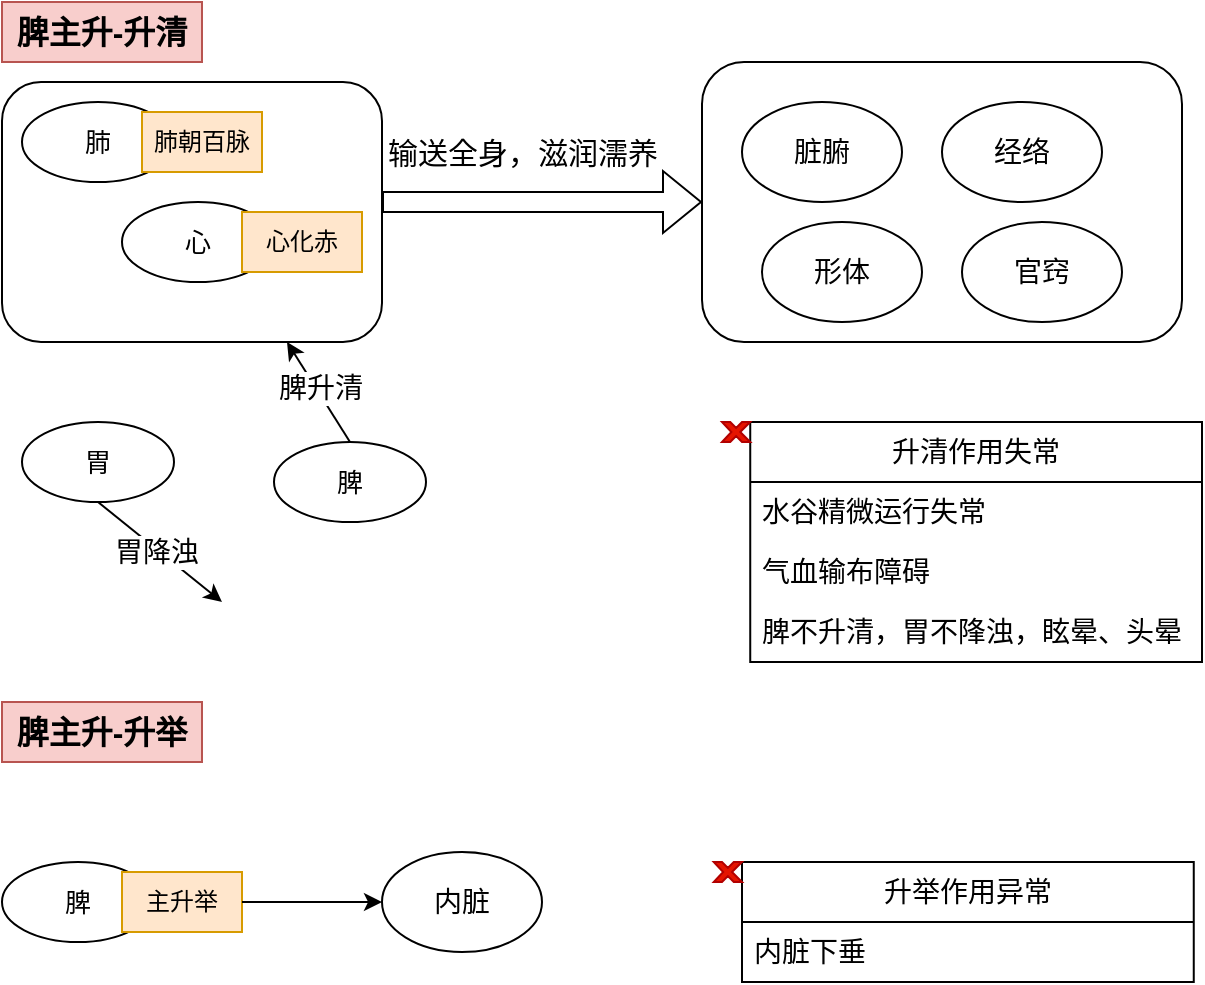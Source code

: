 <mxfile version="22.1.20" type="github">
  <diagram name="第 1 页" id="buYK50_n-58TJnyxpLri">
    <mxGraphModel dx="1050" dy="557" grid="1" gridSize="10" guides="1" tooltips="1" connect="1" arrows="1" fold="1" page="1" pageScale="1" pageWidth="827" pageHeight="1169" math="0" shadow="0">
      <root>
        <mxCell id="0" />
        <mxCell id="1" parent="0" />
        <mxCell id="j9wXNBpga4At5Q3Up0xu-15" value="" style="rounded=1;whiteSpace=wrap;html=1;" vertex="1" parent="1">
          <mxGeometry x="190" y="90" width="190" height="130" as="geometry" />
        </mxCell>
        <mxCell id="j9wXNBpga4At5Q3Up0xu-1" value="" style="group" vertex="1" connectable="0" parent="1">
          <mxGeometry x="200" y="100" width="120" height="40" as="geometry" />
        </mxCell>
        <mxCell id="j9wXNBpga4At5Q3Up0xu-2" value="肺" style="ellipse;whiteSpace=wrap;html=1;fontSize=13;" vertex="1" parent="j9wXNBpga4At5Q3Up0xu-1">
          <mxGeometry width="76" height="40" as="geometry" />
        </mxCell>
        <mxCell id="j9wXNBpga4At5Q3Up0xu-3" value="" style="endArrow=classic;html=1;rounded=0;exitX=1;exitY=0.5;exitDx=0;exitDy=0;" edge="1" parent="j9wXNBpga4At5Q3Up0xu-1" source="j9wXNBpga4At5Q3Up0xu-2" target="j9wXNBpga4At5Q3Up0xu-4">
          <mxGeometry width="50" height="50" relative="1" as="geometry">
            <mxPoint x="127" y="21" as="sourcePoint" />
            <mxPoint x="272" y="20" as="targetPoint" />
          </mxGeometry>
        </mxCell>
        <mxCell id="j9wXNBpga4At5Q3Up0xu-4" value="肺朝百脉" style="text;html=1;strokeColor=#d79b00;fillColor=#ffe6cc;align=center;verticalAlign=middle;whiteSpace=wrap;rounded=0;" vertex="1" parent="j9wXNBpga4At5Q3Up0xu-1">
          <mxGeometry x="60" y="5" width="60" height="30" as="geometry" />
        </mxCell>
        <mxCell id="j9wXNBpga4At5Q3Up0xu-5" value="" style="group" vertex="1" connectable="0" parent="1">
          <mxGeometry x="250" y="150" width="120" height="40" as="geometry" />
        </mxCell>
        <mxCell id="j9wXNBpga4At5Q3Up0xu-6" value="心" style="ellipse;whiteSpace=wrap;html=1;fontSize=13;" vertex="1" parent="j9wXNBpga4At5Q3Up0xu-5">
          <mxGeometry width="76" height="40" as="geometry" />
        </mxCell>
        <mxCell id="j9wXNBpga4At5Q3Up0xu-7" value="" style="endArrow=classic;html=1;rounded=0;exitX=1;exitY=0.5;exitDx=0;exitDy=0;" edge="1" parent="j9wXNBpga4At5Q3Up0xu-5" source="j9wXNBpga4At5Q3Up0xu-6" target="j9wXNBpga4At5Q3Up0xu-8">
          <mxGeometry width="50" height="50" relative="1" as="geometry">
            <mxPoint x="127" y="21" as="sourcePoint" />
            <mxPoint x="272" y="20" as="targetPoint" />
          </mxGeometry>
        </mxCell>
        <mxCell id="j9wXNBpga4At5Q3Up0xu-8" value="心化赤" style="text;html=1;strokeColor=#d79b00;fillColor=#ffe6cc;align=center;verticalAlign=middle;whiteSpace=wrap;rounded=0;" vertex="1" parent="j9wXNBpga4At5Q3Up0xu-5">
          <mxGeometry x="60" y="5" width="60" height="30" as="geometry" />
        </mxCell>
        <mxCell id="j9wXNBpga4At5Q3Up0xu-14" value="" style="endArrow=classic;html=1;rounded=0;exitX=0.5;exitY=0;exitDx=0;exitDy=0;entryX=0.75;entryY=1;entryDx=0;entryDy=0;" edge="1" parent="1" source="j9wXNBpga4At5Q3Up0xu-10" target="j9wXNBpga4At5Q3Up0xu-15">
          <mxGeometry width="50" height="50" relative="1" as="geometry">
            <mxPoint x="430" y="270" as="sourcePoint" />
            <mxPoint x="480" y="220" as="targetPoint" />
          </mxGeometry>
        </mxCell>
        <mxCell id="j9wXNBpga4At5Q3Up0xu-17" value="脾升清" style="edgeLabel;html=1;align=center;verticalAlign=middle;resizable=0;points=[];fontSize=14;" vertex="1" connectable="0" parent="j9wXNBpga4At5Q3Up0xu-14">
          <mxGeometry x="0.066" y="-2" relative="1" as="geometry">
            <mxPoint as="offset" />
          </mxGeometry>
        </mxCell>
        <mxCell id="j9wXNBpga4At5Q3Up0xu-10" value="脾" style="ellipse;whiteSpace=wrap;html=1;fontSize=13;" vertex="1" parent="1">
          <mxGeometry x="326" y="270" width="76" height="40" as="geometry" />
        </mxCell>
        <mxCell id="j9wXNBpga4At5Q3Up0xu-18" value="胃" style="ellipse;whiteSpace=wrap;html=1;fontSize=13;" vertex="1" parent="1">
          <mxGeometry x="200" y="260" width="76" height="40" as="geometry" />
        </mxCell>
        <mxCell id="j9wXNBpga4At5Q3Up0xu-19" value="" style="endArrow=classic;html=1;rounded=0;exitX=0.5;exitY=1;exitDx=0;exitDy=0;" edge="1" parent="1" source="j9wXNBpga4At5Q3Up0xu-18">
          <mxGeometry width="50" height="50" relative="1" as="geometry">
            <mxPoint x="300" y="310" as="sourcePoint" />
            <mxPoint x="300" y="350" as="targetPoint" />
          </mxGeometry>
        </mxCell>
        <mxCell id="j9wXNBpga4At5Q3Up0xu-20" value="胃降浊" style="edgeLabel;html=1;align=center;verticalAlign=middle;resizable=0;points=[];fontSize=14;" vertex="1" connectable="0" parent="j9wXNBpga4At5Q3Up0xu-19">
          <mxGeometry x="-0.062" y="-1" relative="1" as="geometry">
            <mxPoint as="offset" />
          </mxGeometry>
        </mxCell>
        <mxCell id="j9wXNBpga4At5Q3Up0xu-22" value="" style="group" vertex="1" connectable="0" parent="1">
          <mxGeometry x="550" y="260" width="240" height="90" as="geometry" />
        </mxCell>
        <mxCell id="j9wXNBpga4At5Q3Up0xu-23" value="升清作用失常" style="swimlane;fontStyle=0;childLayout=stackLayout;horizontal=1;startSize=30;horizontalStack=0;resizeParent=1;resizeParentMax=0;resizeLast=0;collapsible=1;marginBottom=0;whiteSpace=wrap;html=1;fontSize=14;" vertex="1" parent="j9wXNBpga4At5Q3Up0xu-22">
          <mxGeometry x="14.118" width="225.882" height="120" as="geometry">
            <mxRectangle x="510" y="120" width="150" height="30" as="alternateBounds" />
          </mxGeometry>
        </mxCell>
        <mxCell id="j9wXNBpga4At5Q3Up0xu-24" value="水谷精微运行失常" style="text;strokeColor=none;fillColor=none;align=left;verticalAlign=middle;spacingLeft=4;spacingRight=4;overflow=hidden;points=[[0,0.5],[1,0.5]];portConstraint=eastwest;rotatable=0;whiteSpace=wrap;html=1;fontSize=14;" vertex="1" parent="j9wXNBpga4At5Q3Up0xu-23">
          <mxGeometry y="30" width="225.882" height="30" as="geometry" />
        </mxCell>
        <mxCell id="j9wXNBpga4At5Q3Up0xu-25" value="气血输布障碍" style="text;strokeColor=none;fillColor=none;align=left;verticalAlign=middle;spacingLeft=4;spacingRight=4;overflow=hidden;points=[[0,0.5],[1,0.5]];portConstraint=eastwest;rotatable=0;whiteSpace=wrap;html=1;fontSize=14;" vertex="1" parent="j9wXNBpga4At5Q3Up0xu-23">
          <mxGeometry y="60" width="225.882" height="30" as="geometry" />
        </mxCell>
        <mxCell id="j9wXNBpga4At5Q3Up0xu-34" value="脾不升清，胃不䧏浊，眩晕、头晕" style="text;strokeColor=none;fillColor=none;align=left;verticalAlign=middle;spacingLeft=4;spacingRight=4;overflow=hidden;points=[[0,0.5],[1,0.5]];portConstraint=eastwest;rotatable=0;whiteSpace=wrap;html=1;fontSize=14;" vertex="1" parent="j9wXNBpga4At5Q3Up0xu-23">
          <mxGeometry y="90" width="225.882" height="30" as="geometry" />
        </mxCell>
        <mxCell id="j9wXNBpga4At5Q3Up0xu-26" value="" style="verticalLabelPosition=bottom;verticalAlign=top;html=1;shape=mxgraph.basic.x;fillColor=#e51400;strokeColor=#B20000;fontColor=#ffffff;" vertex="1" parent="j9wXNBpga4At5Q3Up0xu-22">
          <mxGeometry width="14.118" height="10" as="geometry" />
        </mxCell>
        <mxCell id="j9wXNBpga4At5Q3Up0xu-27" value="" style="rounded=1;whiteSpace=wrap;html=1;" vertex="1" parent="1">
          <mxGeometry x="540" y="80" width="240" height="140" as="geometry" />
        </mxCell>
        <mxCell id="j9wXNBpga4At5Q3Up0xu-28" value="脏腑" style="ellipse;whiteSpace=wrap;html=1;fontSize=14;" vertex="1" parent="1">
          <mxGeometry x="560" y="100" width="80" height="50" as="geometry" />
        </mxCell>
        <mxCell id="j9wXNBpga4At5Q3Up0xu-29" value="经络" style="ellipse;whiteSpace=wrap;html=1;fontSize=14;" vertex="1" parent="1">
          <mxGeometry x="660" y="100" width="80" height="50" as="geometry" />
        </mxCell>
        <mxCell id="j9wXNBpga4At5Q3Up0xu-30" value="形体" style="ellipse;whiteSpace=wrap;html=1;fontSize=14;" vertex="1" parent="1">
          <mxGeometry x="570" y="160" width="80" height="50" as="geometry" />
        </mxCell>
        <mxCell id="j9wXNBpga4At5Q3Up0xu-31" value="官窍" style="ellipse;whiteSpace=wrap;html=1;fontSize=14;" vertex="1" parent="1">
          <mxGeometry x="670" y="160" width="80" height="50" as="geometry" />
        </mxCell>
        <mxCell id="j9wXNBpga4At5Q3Up0xu-32" value="" style="shape=flexArrow;endArrow=classic;html=1;rounded=0;entryX=0;entryY=0.5;entryDx=0;entryDy=0;" edge="1" parent="1" target="j9wXNBpga4At5Q3Up0xu-27">
          <mxGeometry width="50" height="50" relative="1" as="geometry">
            <mxPoint x="380" y="150" as="sourcePoint" />
            <mxPoint x="430" y="100" as="targetPoint" />
          </mxGeometry>
        </mxCell>
        <mxCell id="j9wXNBpga4At5Q3Up0xu-33" value="输送全身，滋润濡养" style="edgeLabel;html=1;align=center;verticalAlign=middle;resizable=0;points=[];fontSize=15;" vertex="1" connectable="0" parent="j9wXNBpga4At5Q3Up0xu-32">
          <mxGeometry x="-0.328" y="-1" relative="1" as="geometry">
            <mxPoint x="16" y="-26" as="offset" />
          </mxGeometry>
        </mxCell>
        <mxCell id="j9wXNBpga4At5Q3Up0xu-35" value="脾主升-升清" style="text;html=1;strokeColor=#b85450;fillColor=#f8cecc;align=center;verticalAlign=middle;whiteSpace=wrap;rounded=0;fontSize=16;fontStyle=1" vertex="1" parent="1">
          <mxGeometry x="190" y="50" width="100" height="30" as="geometry" />
        </mxCell>
        <mxCell id="j9wXNBpga4At5Q3Up0xu-36" value="脾主升-升举" style="text;html=1;strokeColor=#b85450;fillColor=#f8cecc;align=center;verticalAlign=middle;whiteSpace=wrap;rounded=0;fontSize=16;fontStyle=1" vertex="1" parent="1">
          <mxGeometry x="190" y="400" width="100" height="30" as="geometry" />
        </mxCell>
        <mxCell id="j9wXNBpga4At5Q3Up0xu-37" value="升举作用异常" style="swimlane;fontStyle=0;childLayout=stackLayout;horizontal=1;startSize=30;horizontalStack=0;resizeParent=1;resizeParentMax=0;resizeLast=0;collapsible=1;marginBottom=0;whiteSpace=wrap;html=1;fontSize=14;" vertex="1" parent="1">
          <mxGeometry x="559.998" y="480" width="225.882" height="60" as="geometry">
            <mxRectangle x="510" y="120" width="150" height="30" as="alternateBounds" />
          </mxGeometry>
        </mxCell>
        <mxCell id="j9wXNBpga4At5Q3Up0xu-38" value="内脏下垂" style="text;strokeColor=none;fillColor=none;align=left;verticalAlign=middle;spacingLeft=4;spacingRight=4;overflow=hidden;points=[[0,0.5],[1,0.5]];portConstraint=eastwest;rotatable=0;whiteSpace=wrap;html=1;fontSize=14;" vertex="1" parent="j9wXNBpga4At5Q3Up0xu-37">
          <mxGeometry y="30" width="225.882" height="30" as="geometry" />
        </mxCell>
        <mxCell id="j9wXNBpga4At5Q3Up0xu-41" value="" style="verticalLabelPosition=bottom;verticalAlign=top;html=1;shape=mxgraph.basic.x;fillColor=#e51400;strokeColor=#B20000;fontColor=#ffffff;" vertex="1" parent="1">
          <mxGeometry x="545.88" y="480" width="14.118" height="10" as="geometry" />
        </mxCell>
        <mxCell id="j9wXNBpga4At5Q3Up0xu-44" value="" style="group" vertex="1" connectable="0" parent="1">
          <mxGeometry x="190" y="480" width="120" height="40" as="geometry" />
        </mxCell>
        <mxCell id="j9wXNBpga4At5Q3Up0xu-45" value="脾" style="ellipse;whiteSpace=wrap;html=1;fontSize=13;" vertex="1" parent="j9wXNBpga4At5Q3Up0xu-44">
          <mxGeometry width="76" height="40" as="geometry" />
        </mxCell>
        <mxCell id="j9wXNBpga4At5Q3Up0xu-46" value="" style="endArrow=classic;html=1;rounded=0;exitX=1;exitY=0.5;exitDx=0;exitDy=0;" edge="1" parent="j9wXNBpga4At5Q3Up0xu-44" source="j9wXNBpga4At5Q3Up0xu-45" target="j9wXNBpga4At5Q3Up0xu-47">
          <mxGeometry width="50" height="50" relative="1" as="geometry">
            <mxPoint x="127" y="21" as="sourcePoint" />
            <mxPoint x="272" y="20" as="targetPoint" />
          </mxGeometry>
        </mxCell>
        <mxCell id="j9wXNBpga4At5Q3Up0xu-47" value="主升举" style="text;html=1;strokeColor=#d79b00;fillColor=#ffe6cc;align=center;verticalAlign=middle;whiteSpace=wrap;rounded=0;" vertex="1" parent="j9wXNBpga4At5Q3Up0xu-44">
          <mxGeometry x="60" y="5" width="60" height="30" as="geometry" />
        </mxCell>
        <mxCell id="j9wXNBpga4At5Q3Up0xu-52" value="内脏" style="ellipse;whiteSpace=wrap;html=1;fontSize=14;" vertex="1" parent="1">
          <mxGeometry x="380" y="475" width="80" height="50" as="geometry" />
        </mxCell>
        <mxCell id="j9wXNBpga4At5Q3Up0xu-53" style="edgeStyle=orthogonalEdgeStyle;rounded=0;orthogonalLoop=1;jettySize=auto;html=1;exitX=1;exitY=0.5;exitDx=0;exitDy=0;entryX=0;entryY=0.5;entryDx=0;entryDy=0;" edge="1" parent="1" source="j9wXNBpga4At5Q3Up0xu-47" target="j9wXNBpga4At5Q3Up0xu-52">
          <mxGeometry relative="1" as="geometry" />
        </mxCell>
      </root>
    </mxGraphModel>
  </diagram>
</mxfile>
